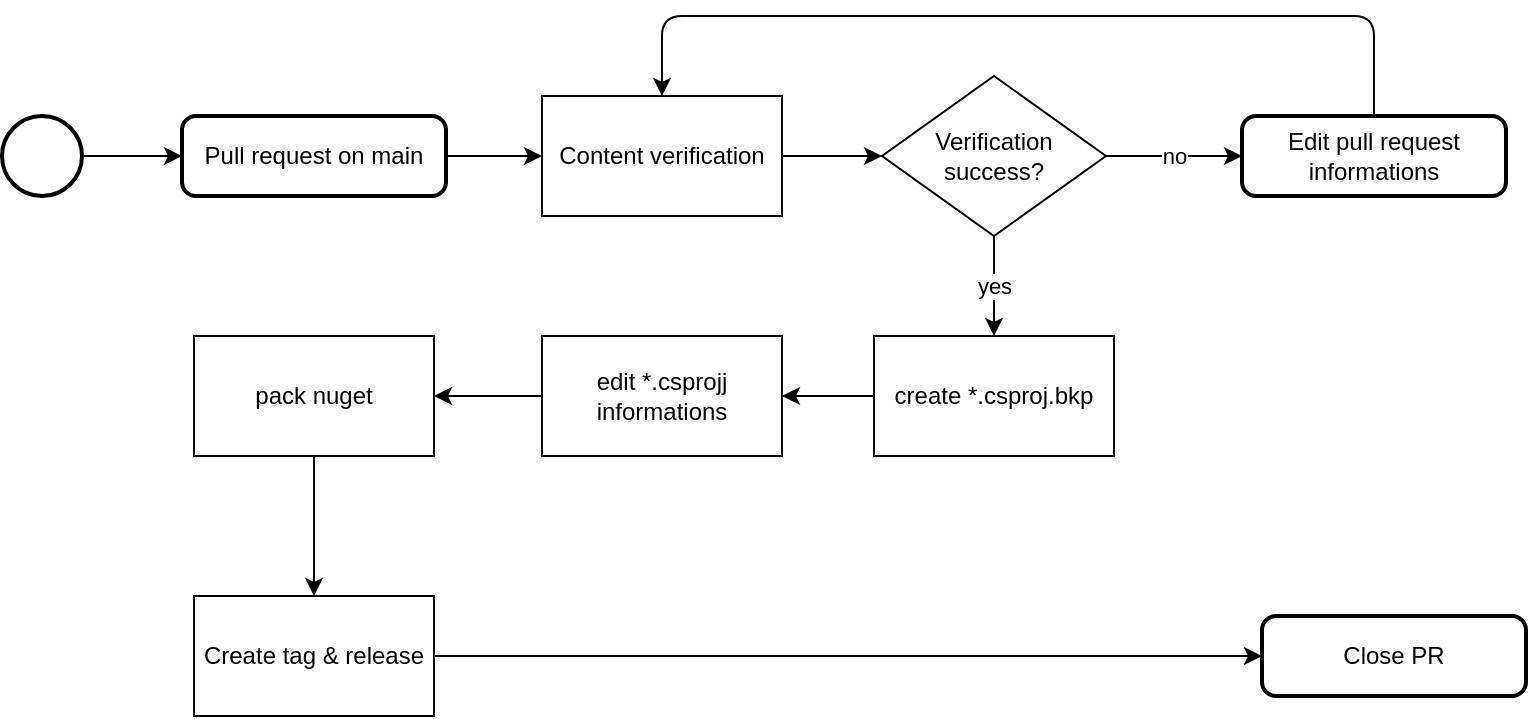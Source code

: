 <mxfile>
    <diagram id="23T1-LnxJjYbFYdmoGL5" name="Page-1">
        <mxGraphModel dx="585" dy="768" grid="1" gridSize="10" guides="1" tooltips="1" connect="1" arrows="1" fold="1" page="1" pageScale="1" pageWidth="827" pageHeight="1169" math="0" shadow="0">
            <root>
                <mxCell id="0"/>
                <mxCell id="1" parent="0"/>
                <mxCell id="7" value="" style="edgeStyle=none;html=1;" edge="1" parent="1" source="5" target="6">
                    <mxGeometry relative="1" as="geometry"/>
                </mxCell>
                <mxCell id="5" value="" style="strokeWidth=2;html=1;shape=mxgraph.flowchart.start_2;whiteSpace=wrap;" vertex="1" parent="1">
                    <mxGeometry x="40" y="100" width="40" height="40" as="geometry"/>
                </mxCell>
                <mxCell id="14" value="" style="edgeStyle=none;html=1;" edge="1" parent="1" source="6" target="10">
                    <mxGeometry relative="1" as="geometry"/>
                </mxCell>
                <mxCell id="6" value="Pull request on main" style="rounded=1;whiteSpace=wrap;html=1;absoluteArcSize=1;arcSize=14;strokeWidth=2;" vertex="1" parent="1">
                    <mxGeometry x="130" y="100" width="132" height="40" as="geometry"/>
                </mxCell>
                <mxCell id="15" value="" style="edgeStyle=none;html=1;" edge="1" parent="1" source="10" target="11">
                    <mxGeometry relative="1" as="geometry"/>
                </mxCell>
                <mxCell id="10" value="Content verification" style="rounded=0;whiteSpace=wrap;html=1;" vertex="1" parent="1">
                    <mxGeometry x="310" y="90" width="120" height="60" as="geometry"/>
                </mxCell>
                <mxCell id="18" value="no" style="edgeStyle=none;html=1;entryX=0;entryY=0.5;entryDx=0;entryDy=0;" edge="1" parent="1" source="11" target="31">
                    <mxGeometry relative="1" as="geometry">
                        <mxPoint x="630" y="120" as="targetPoint"/>
                    </mxGeometry>
                </mxCell>
                <mxCell id="20" value="yes" style="edgeStyle=none;html=1;" edge="1" parent="1" source="11" target="19">
                    <mxGeometry relative="1" as="geometry"/>
                </mxCell>
                <mxCell id="11" value="Verification success?" style="rhombus;whiteSpace=wrap;html=1;" vertex="1" parent="1">
                    <mxGeometry x="480" y="80" width="112" height="80" as="geometry"/>
                </mxCell>
                <mxCell id="22" value="" style="edgeStyle=none;html=1;" edge="1" parent="1" source="19" target="21">
                    <mxGeometry relative="1" as="geometry"/>
                </mxCell>
                <mxCell id="19" value="create *.csproj.bkp" style="rounded=0;whiteSpace=wrap;html=1;" vertex="1" parent="1">
                    <mxGeometry x="476" y="210" width="120" height="60" as="geometry"/>
                </mxCell>
                <mxCell id="37" value="" style="edgeStyle=orthogonalEdgeStyle;html=1;" edge="1" parent="1" source="21" target="25">
                    <mxGeometry relative="1" as="geometry"/>
                </mxCell>
                <mxCell id="21" value="edit *.csprojj informations" style="whiteSpace=wrap;html=1;rounded=0;" vertex="1" parent="1">
                    <mxGeometry x="310" y="210" width="120" height="60" as="geometry"/>
                </mxCell>
                <mxCell id="28" value="" style="edgeStyle=none;html=1;" edge="1" parent="1" source="25" target="27">
                    <mxGeometry relative="1" as="geometry"/>
                </mxCell>
                <mxCell id="25" value="pack nuget" style="whiteSpace=wrap;html=1;rounded=0;" vertex="1" parent="1">
                    <mxGeometry x="136" y="210" width="120" height="60" as="geometry"/>
                </mxCell>
                <mxCell id="36" style="edgeStyle=orthogonalEdgeStyle;html=1;entryX=0;entryY=0.5;entryDx=0;entryDy=0;" edge="1" parent="1" source="27" target="34">
                    <mxGeometry relative="1" as="geometry"/>
                </mxCell>
                <mxCell id="27" value="Create tag &amp;amp; release" style="whiteSpace=wrap;html=1;rounded=0;" vertex="1" parent="1">
                    <mxGeometry x="136" y="340" width="120" height="60" as="geometry"/>
                </mxCell>
                <mxCell id="33" style="edgeStyle=orthogonalEdgeStyle;html=1;exitX=0.5;exitY=0;exitDx=0;exitDy=0;entryX=0.5;entryY=0;entryDx=0;entryDy=0;" edge="1" parent="1" source="31" target="10">
                    <mxGeometry relative="1" as="geometry">
                        <mxPoint x="360" y="10" as="targetPoint"/>
                        <Array as="points">
                            <mxPoint x="726" y="50"/>
                            <mxPoint x="370" y="50"/>
                        </Array>
                    </mxGeometry>
                </mxCell>
                <mxCell id="31" value="Edit pull request informations" style="rounded=1;whiteSpace=wrap;html=1;absoluteArcSize=1;arcSize=14;strokeWidth=2;" vertex="1" parent="1">
                    <mxGeometry x="660" y="100" width="132" height="40" as="geometry"/>
                </mxCell>
                <mxCell id="34" value="Close PR" style="rounded=1;whiteSpace=wrap;html=1;absoluteArcSize=1;arcSize=14;strokeWidth=2;" vertex="1" parent="1">
                    <mxGeometry x="670" y="350" width="132" height="40" as="geometry"/>
                </mxCell>
            </root>
        </mxGraphModel>
    </diagram>
</mxfile>